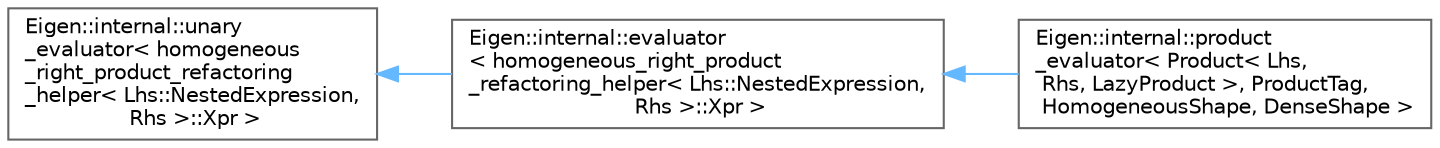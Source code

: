 digraph "类继承关系图"
{
 // LATEX_PDF_SIZE
  bgcolor="transparent";
  edge [fontname=Helvetica,fontsize=10,labelfontname=Helvetica,labelfontsize=10];
  node [fontname=Helvetica,fontsize=10,shape=box,height=0.2,width=0.4];
  rankdir="LR";
  Node0 [id="Node000000",label="Eigen::internal::unary\l_evaluator\< homogeneous\l_right_product_refactoring\l_helper\< Lhs::NestedExpression,\l Rhs \>::Xpr \>",height=0.2,width=0.4,color="grey40", fillcolor="white", style="filled",URL="$struct_eigen_1_1internal_1_1unary__evaluator.html",tooltip=" "];
  Node0 -> Node1 [id="edge4636_Node000000_Node000001",dir="back",color="steelblue1",style="solid",tooltip=" "];
  Node1 [id="Node000001",label="Eigen::internal::evaluator\l\< homogeneous_right_product\l_refactoring_helper\< Lhs::NestedExpression,\l Rhs \>::Xpr \>",height=0.2,width=0.4,color="grey40", fillcolor="white", style="filled",URL="$struct_eigen_1_1internal_1_1evaluator.html",tooltip=" "];
  Node1 -> Node2 [id="edge4637_Node000001_Node000002",dir="back",color="steelblue1",style="solid",tooltip=" "];
  Node2 [id="Node000002",label="Eigen::internal::product\l_evaluator\< Product\< Lhs,\l Rhs, LazyProduct \>, ProductTag,\l HomogeneousShape, DenseShape \>",height=0.2,width=0.4,color="grey40", fillcolor="white", style="filled",URL="$struct_eigen_1_1internal_1_1product__evaluator_3_01_product_3_01_lhs_00_01_rhs_00_01_lazy_produc94c394146b0a8c54b74b1b296d175015.html",tooltip=" "];
}
